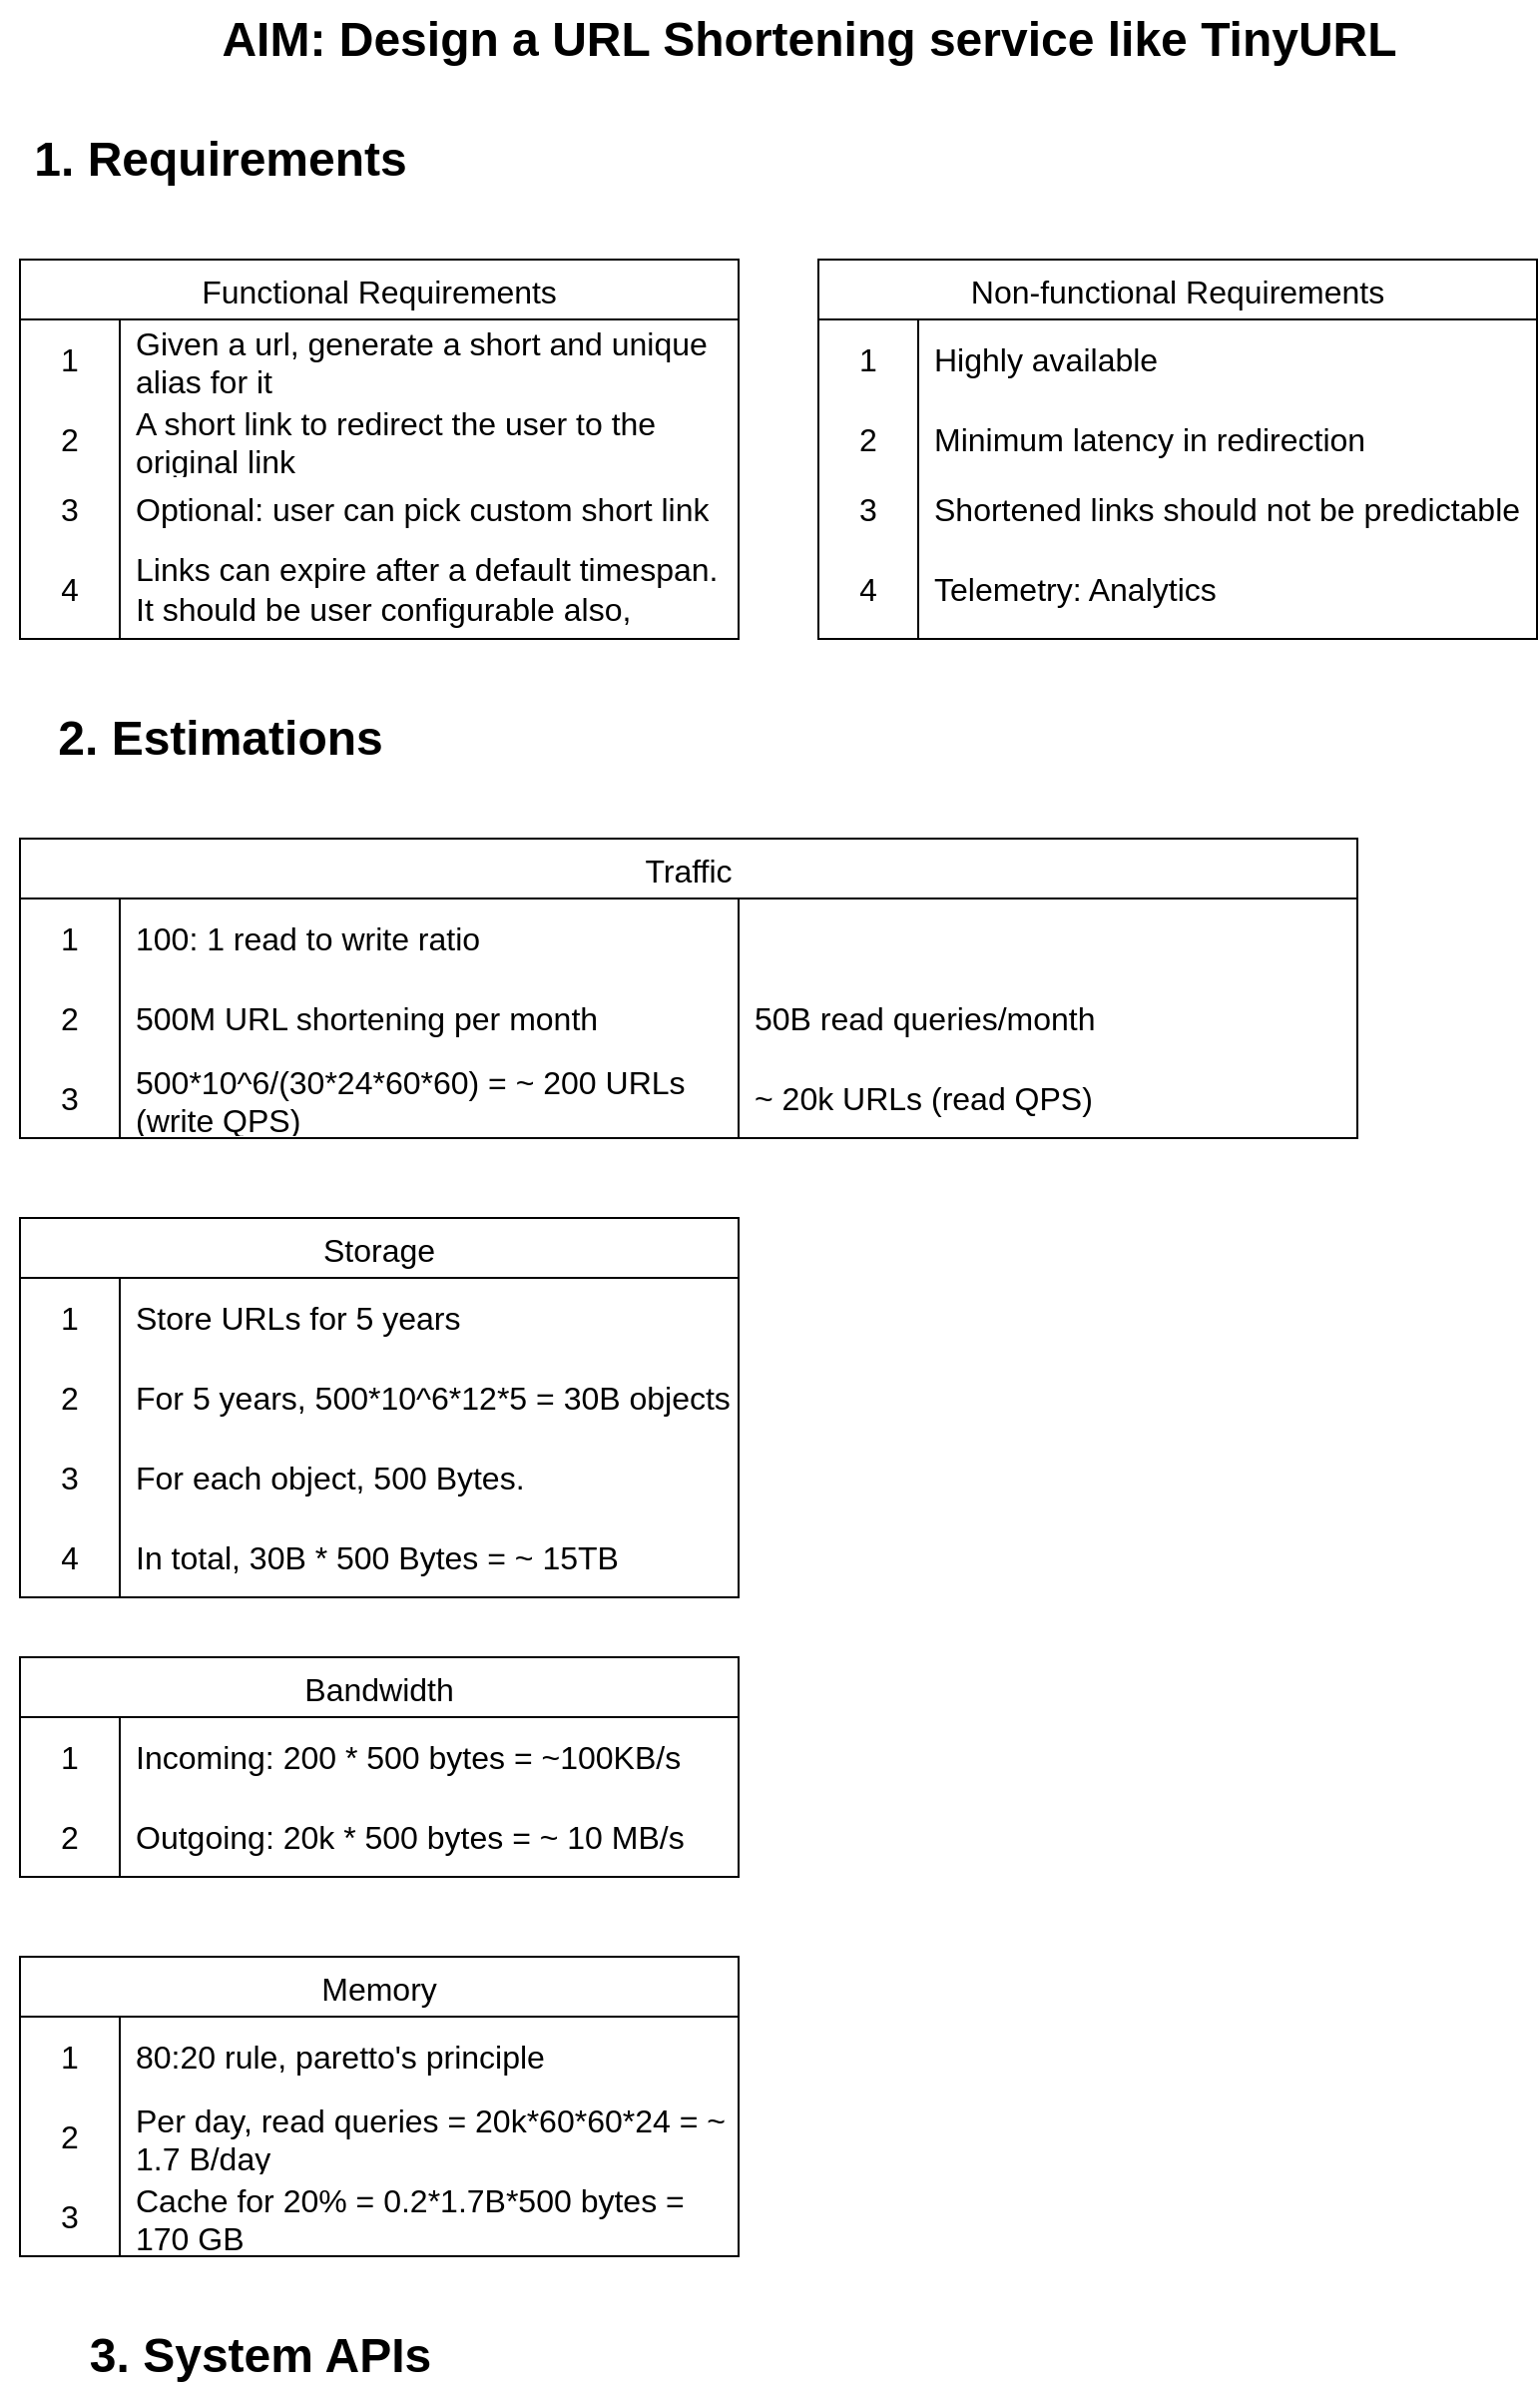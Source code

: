 <mxfile version="21.2.9" type="github">
  <diagram name="Page-1" id="gB24IeF-U_Kl7xra8Jkw">
    <mxGraphModel dx="1114" dy="610" grid="1" gridSize="10" guides="1" tooltips="1" connect="1" arrows="1" fold="1" page="1" pageScale="1" pageWidth="850" pageHeight="10000" math="0" shadow="0">
      <root>
        <mxCell id="0" />
        <mxCell id="1" parent="0" />
        <mxCell id="uQtkFiGzV1LvlnRmvnN_-2" value="AIM: Design a URL Shortening service like TinyURL" style="text;strokeColor=none;fillColor=none;html=1;fontSize=24;fontStyle=1;verticalAlign=middle;align=center;" vertex="1" parent="1">
          <mxGeometry x="375" y="30" width="100" height="40" as="geometry" />
        </mxCell>
        <mxCell id="uQtkFiGzV1LvlnRmvnN_-20" value="Functional Requirements" style="shape=table;startSize=30;container=1;collapsible=0;childLayout=tableLayout;fixedRows=1;rowLines=0;fontStyle=0;strokeColor=default;fontSize=16;" vertex="1" parent="1">
          <mxGeometry x="30" y="160" width="360" height="190" as="geometry" />
        </mxCell>
        <mxCell id="uQtkFiGzV1LvlnRmvnN_-21" value="" style="shape=tableRow;horizontal=0;startSize=0;swimlaneHead=0;swimlaneBody=0;top=0;left=0;bottom=0;right=0;collapsible=0;dropTarget=0;fillColor=none;points=[[0,0.5],[1,0.5]];portConstraint=eastwest;strokeColor=inherit;fontSize=16;" vertex="1" parent="uQtkFiGzV1LvlnRmvnN_-20">
          <mxGeometry y="30" width="360" height="40" as="geometry" />
        </mxCell>
        <mxCell id="uQtkFiGzV1LvlnRmvnN_-22" value="1" style="shape=partialRectangle;html=1;whiteSpace=wrap;connectable=0;fillColor=none;top=0;left=0;bottom=0;right=0;overflow=hidden;pointerEvents=1;strokeColor=inherit;fontSize=16;" vertex="1" parent="uQtkFiGzV1LvlnRmvnN_-21">
          <mxGeometry width="50" height="40" as="geometry">
            <mxRectangle width="50" height="40" as="alternateBounds" />
          </mxGeometry>
        </mxCell>
        <mxCell id="uQtkFiGzV1LvlnRmvnN_-23" value="Given a url, generate a short and unique alias for it" style="shape=partialRectangle;html=1;whiteSpace=wrap;connectable=0;fillColor=none;top=0;left=0;bottom=0;right=0;align=left;spacingLeft=6;overflow=hidden;strokeColor=inherit;fontSize=16;" vertex="1" parent="uQtkFiGzV1LvlnRmvnN_-21">
          <mxGeometry x="50" width="310" height="40" as="geometry">
            <mxRectangle width="310" height="40" as="alternateBounds" />
          </mxGeometry>
        </mxCell>
        <mxCell id="uQtkFiGzV1LvlnRmvnN_-24" value="" style="shape=tableRow;horizontal=0;startSize=0;swimlaneHead=0;swimlaneBody=0;top=0;left=0;bottom=0;right=0;collapsible=0;dropTarget=0;fillColor=none;points=[[0,0.5],[1,0.5]];portConstraint=eastwest;strokeColor=inherit;fontSize=16;" vertex="1" parent="uQtkFiGzV1LvlnRmvnN_-20">
          <mxGeometry y="70" width="360" height="40" as="geometry" />
        </mxCell>
        <mxCell id="uQtkFiGzV1LvlnRmvnN_-25" value="2" style="shape=partialRectangle;html=1;whiteSpace=wrap;connectable=0;fillColor=none;top=0;left=0;bottom=0;right=0;overflow=hidden;strokeColor=inherit;fontSize=16;" vertex="1" parent="uQtkFiGzV1LvlnRmvnN_-24">
          <mxGeometry width="50" height="40" as="geometry">
            <mxRectangle width="50" height="40" as="alternateBounds" />
          </mxGeometry>
        </mxCell>
        <mxCell id="uQtkFiGzV1LvlnRmvnN_-26" value="A short link to redirect the user to the original link" style="shape=partialRectangle;html=1;whiteSpace=wrap;connectable=0;fillColor=none;top=0;left=0;bottom=0;right=0;align=left;spacingLeft=6;overflow=hidden;strokeColor=inherit;fontSize=16;" vertex="1" parent="uQtkFiGzV1LvlnRmvnN_-24">
          <mxGeometry x="50" width="310" height="40" as="geometry">
            <mxRectangle width="310" height="40" as="alternateBounds" />
          </mxGeometry>
        </mxCell>
        <mxCell id="uQtkFiGzV1LvlnRmvnN_-27" value="" style="shape=tableRow;horizontal=0;startSize=0;swimlaneHead=0;swimlaneBody=0;top=0;left=0;bottom=0;right=0;collapsible=0;dropTarget=0;fillColor=none;points=[[0,0.5],[1,0.5]];portConstraint=eastwest;strokeColor=inherit;fontSize=16;" vertex="1" parent="uQtkFiGzV1LvlnRmvnN_-20">
          <mxGeometry y="110" width="360" height="30" as="geometry" />
        </mxCell>
        <mxCell id="uQtkFiGzV1LvlnRmvnN_-28" value="3" style="shape=partialRectangle;html=1;whiteSpace=wrap;connectable=0;fillColor=none;top=0;left=0;bottom=0;right=0;overflow=hidden;strokeColor=inherit;fontSize=16;" vertex="1" parent="uQtkFiGzV1LvlnRmvnN_-27">
          <mxGeometry width="50" height="30" as="geometry">
            <mxRectangle width="50" height="30" as="alternateBounds" />
          </mxGeometry>
        </mxCell>
        <mxCell id="uQtkFiGzV1LvlnRmvnN_-29" value="Optional: user can pick custom short link" style="shape=partialRectangle;html=1;whiteSpace=wrap;connectable=0;fillColor=none;top=0;left=0;bottom=0;right=0;align=left;spacingLeft=6;overflow=hidden;strokeColor=inherit;fontSize=16;" vertex="1" parent="uQtkFiGzV1LvlnRmvnN_-27">
          <mxGeometry x="50" width="310" height="30" as="geometry">
            <mxRectangle width="310" height="30" as="alternateBounds" />
          </mxGeometry>
        </mxCell>
        <mxCell id="uQtkFiGzV1LvlnRmvnN_-36" style="shape=tableRow;horizontal=0;startSize=0;swimlaneHead=0;swimlaneBody=0;top=0;left=0;bottom=0;right=0;collapsible=0;dropTarget=0;fillColor=none;points=[[0,0.5],[1,0.5]];portConstraint=eastwest;strokeColor=inherit;fontSize=16;" vertex="1" parent="uQtkFiGzV1LvlnRmvnN_-20">
          <mxGeometry y="140" width="360" height="50" as="geometry" />
        </mxCell>
        <mxCell id="uQtkFiGzV1LvlnRmvnN_-37" value="4" style="shape=partialRectangle;html=1;whiteSpace=wrap;connectable=0;fillColor=none;top=0;left=0;bottom=0;right=0;overflow=hidden;strokeColor=inherit;fontSize=16;" vertex="1" parent="uQtkFiGzV1LvlnRmvnN_-36">
          <mxGeometry width="50" height="50" as="geometry">
            <mxRectangle width="50" height="50" as="alternateBounds" />
          </mxGeometry>
        </mxCell>
        <mxCell id="uQtkFiGzV1LvlnRmvnN_-38" value="Links can expire after a default timespan. It should be user configurable also," style="shape=partialRectangle;html=1;whiteSpace=wrap;connectable=0;fillColor=none;top=0;left=0;bottom=0;right=0;align=left;spacingLeft=6;overflow=hidden;strokeColor=inherit;fontSize=16;" vertex="1" parent="uQtkFiGzV1LvlnRmvnN_-36">
          <mxGeometry x="50" width="310" height="50" as="geometry">
            <mxRectangle width="310" height="50" as="alternateBounds" />
          </mxGeometry>
        </mxCell>
        <mxCell id="uQtkFiGzV1LvlnRmvnN_-39" value="1. Requirements" style="text;strokeColor=none;fillColor=none;html=1;fontSize=24;fontStyle=1;verticalAlign=middle;align=center;" vertex="1" parent="1">
          <mxGeometry x="20" y="90" width="220" height="40" as="geometry" />
        </mxCell>
        <mxCell id="uQtkFiGzV1LvlnRmvnN_-40" value="Non-functional Requirements" style="shape=table;startSize=30;container=1;collapsible=0;childLayout=tableLayout;fixedRows=1;rowLines=0;fontStyle=0;strokeColor=default;fontSize=16;" vertex="1" parent="1">
          <mxGeometry x="430" y="160" width="360" height="190" as="geometry" />
        </mxCell>
        <mxCell id="uQtkFiGzV1LvlnRmvnN_-41" value="" style="shape=tableRow;horizontal=0;startSize=0;swimlaneHead=0;swimlaneBody=0;top=0;left=0;bottom=0;right=0;collapsible=0;dropTarget=0;fillColor=none;points=[[0,0.5],[1,0.5]];portConstraint=eastwest;strokeColor=inherit;fontSize=16;" vertex="1" parent="uQtkFiGzV1LvlnRmvnN_-40">
          <mxGeometry y="30" width="360" height="40" as="geometry" />
        </mxCell>
        <mxCell id="uQtkFiGzV1LvlnRmvnN_-42" value="1" style="shape=partialRectangle;html=1;whiteSpace=wrap;connectable=0;fillColor=none;top=0;left=0;bottom=0;right=0;overflow=hidden;pointerEvents=1;strokeColor=inherit;fontSize=16;" vertex="1" parent="uQtkFiGzV1LvlnRmvnN_-41">
          <mxGeometry width="50" height="40" as="geometry">
            <mxRectangle width="50" height="40" as="alternateBounds" />
          </mxGeometry>
        </mxCell>
        <mxCell id="uQtkFiGzV1LvlnRmvnN_-43" value="Highly available" style="shape=partialRectangle;html=1;whiteSpace=wrap;connectable=0;fillColor=none;top=0;left=0;bottom=0;right=0;align=left;spacingLeft=6;overflow=hidden;strokeColor=inherit;fontSize=16;" vertex="1" parent="uQtkFiGzV1LvlnRmvnN_-41">
          <mxGeometry x="50" width="310" height="40" as="geometry">
            <mxRectangle width="310" height="40" as="alternateBounds" />
          </mxGeometry>
        </mxCell>
        <mxCell id="uQtkFiGzV1LvlnRmvnN_-44" value="" style="shape=tableRow;horizontal=0;startSize=0;swimlaneHead=0;swimlaneBody=0;top=0;left=0;bottom=0;right=0;collapsible=0;dropTarget=0;fillColor=none;points=[[0,0.5],[1,0.5]];portConstraint=eastwest;strokeColor=inherit;fontSize=16;" vertex="1" parent="uQtkFiGzV1LvlnRmvnN_-40">
          <mxGeometry y="70" width="360" height="40" as="geometry" />
        </mxCell>
        <mxCell id="uQtkFiGzV1LvlnRmvnN_-45" value="2" style="shape=partialRectangle;html=1;whiteSpace=wrap;connectable=0;fillColor=none;top=0;left=0;bottom=0;right=0;overflow=hidden;strokeColor=inherit;fontSize=16;" vertex="1" parent="uQtkFiGzV1LvlnRmvnN_-44">
          <mxGeometry width="50" height="40" as="geometry">
            <mxRectangle width="50" height="40" as="alternateBounds" />
          </mxGeometry>
        </mxCell>
        <mxCell id="uQtkFiGzV1LvlnRmvnN_-46" value="Minimum latency in redirection" style="shape=partialRectangle;html=1;whiteSpace=wrap;connectable=0;fillColor=none;top=0;left=0;bottom=0;right=0;align=left;spacingLeft=6;overflow=hidden;strokeColor=inherit;fontSize=16;" vertex="1" parent="uQtkFiGzV1LvlnRmvnN_-44">
          <mxGeometry x="50" width="310" height="40" as="geometry">
            <mxRectangle width="310" height="40" as="alternateBounds" />
          </mxGeometry>
        </mxCell>
        <mxCell id="uQtkFiGzV1LvlnRmvnN_-47" value="" style="shape=tableRow;horizontal=0;startSize=0;swimlaneHead=0;swimlaneBody=0;top=0;left=0;bottom=0;right=0;collapsible=0;dropTarget=0;fillColor=none;points=[[0,0.5],[1,0.5]];portConstraint=eastwest;strokeColor=inherit;fontSize=16;" vertex="1" parent="uQtkFiGzV1LvlnRmvnN_-40">
          <mxGeometry y="110" width="360" height="30" as="geometry" />
        </mxCell>
        <mxCell id="uQtkFiGzV1LvlnRmvnN_-48" value="3" style="shape=partialRectangle;html=1;whiteSpace=wrap;connectable=0;fillColor=none;top=0;left=0;bottom=0;right=0;overflow=hidden;strokeColor=inherit;fontSize=16;" vertex="1" parent="uQtkFiGzV1LvlnRmvnN_-47">
          <mxGeometry width="50" height="30" as="geometry">
            <mxRectangle width="50" height="30" as="alternateBounds" />
          </mxGeometry>
        </mxCell>
        <mxCell id="uQtkFiGzV1LvlnRmvnN_-49" value="Shortened links should not be predictable" style="shape=partialRectangle;html=1;whiteSpace=wrap;connectable=0;fillColor=none;top=0;left=0;bottom=0;right=0;align=left;spacingLeft=6;overflow=hidden;strokeColor=inherit;fontSize=16;" vertex="1" parent="uQtkFiGzV1LvlnRmvnN_-47">
          <mxGeometry x="50" width="310" height="30" as="geometry">
            <mxRectangle width="310" height="30" as="alternateBounds" />
          </mxGeometry>
        </mxCell>
        <mxCell id="uQtkFiGzV1LvlnRmvnN_-50" style="shape=tableRow;horizontal=0;startSize=0;swimlaneHead=0;swimlaneBody=0;top=0;left=0;bottom=0;right=0;collapsible=0;dropTarget=0;fillColor=none;points=[[0,0.5],[1,0.5]];portConstraint=eastwest;strokeColor=inherit;fontSize=16;" vertex="1" parent="uQtkFiGzV1LvlnRmvnN_-40">
          <mxGeometry y="140" width="360" height="50" as="geometry" />
        </mxCell>
        <mxCell id="uQtkFiGzV1LvlnRmvnN_-51" value="4" style="shape=partialRectangle;html=1;whiteSpace=wrap;connectable=0;fillColor=none;top=0;left=0;bottom=0;right=0;overflow=hidden;strokeColor=inherit;fontSize=16;" vertex="1" parent="uQtkFiGzV1LvlnRmvnN_-50">
          <mxGeometry width="50" height="50" as="geometry">
            <mxRectangle width="50" height="50" as="alternateBounds" />
          </mxGeometry>
        </mxCell>
        <mxCell id="uQtkFiGzV1LvlnRmvnN_-52" value="Telemetry: Analytics" style="shape=partialRectangle;html=1;whiteSpace=wrap;connectable=0;fillColor=none;top=0;left=0;bottom=0;right=0;align=left;spacingLeft=6;overflow=hidden;strokeColor=inherit;fontSize=16;" vertex="1" parent="uQtkFiGzV1LvlnRmvnN_-50">
          <mxGeometry x="50" width="310" height="50" as="geometry">
            <mxRectangle width="310" height="50" as="alternateBounds" />
          </mxGeometry>
        </mxCell>
        <mxCell id="uQtkFiGzV1LvlnRmvnN_-53" value="2. Estimations" style="text;strokeColor=none;fillColor=none;html=1;fontSize=24;fontStyle=1;verticalAlign=middle;align=center;" vertex="1" parent="1">
          <mxGeometry x="20" y="380" width="220" height="40" as="geometry" />
        </mxCell>
        <mxCell id="uQtkFiGzV1LvlnRmvnN_-55" value="Traffic" style="shape=table;startSize=30;container=1;collapsible=0;childLayout=tableLayout;fixedRows=1;rowLines=0;fontStyle=0;strokeColor=default;fontSize=16;" vertex="1" parent="1">
          <mxGeometry x="30" y="450" width="670" height="150" as="geometry" />
        </mxCell>
        <mxCell id="uQtkFiGzV1LvlnRmvnN_-56" value="" style="shape=tableRow;horizontal=0;startSize=0;swimlaneHead=0;swimlaneBody=0;top=0;left=0;bottom=0;right=0;collapsible=0;dropTarget=0;fillColor=none;points=[[0,0.5],[1,0.5]];portConstraint=eastwest;strokeColor=inherit;fontSize=16;" vertex="1" parent="uQtkFiGzV1LvlnRmvnN_-55">
          <mxGeometry y="30" width="670" height="40" as="geometry" />
        </mxCell>
        <mxCell id="uQtkFiGzV1LvlnRmvnN_-57" value="1" style="shape=partialRectangle;html=1;whiteSpace=wrap;connectable=0;fillColor=none;top=0;left=0;bottom=0;right=0;overflow=hidden;pointerEvents=1;strokeColor=inherit;fontSize=16;" vertex="1" parent="uQtkFiGzV1LvlnRmvnN_-56">
          <mxGeometry width="50" height="40" as="geometry">
            <mxRectangle width="50" height="40" as="alternateBounds" />
          </mxGeometry>
        </mxCell>
        <mxCell id="uQtkFiGzV1LvlnRmvnN_-58" value="100: 1 read to write ratio" style="shape=partialRectangle;html=1;whiteSpace=wrap;connectable=0;fillColor=none;top=0;left=0;bottom=0;right=0;align=left;spacingLeft=6;overflow=hidden;strokeColor=inherit;fontSize=16;" vertex="1" parent="uQtkFiGzV1LvlnRmvnN_-56">
          <mxGeometry x="50" width="310" height="40" as="geometry">
            <mxRectangle width="310" height="40" as="alternateBounds" />
          </mxGeometry>
        </mxCell>
        <mxCell id="uQtkFiGzV1LvlnRmvnN_-71" style="shape=partialRectangle;html=1;whiteSpace=wrap;connectable=0;fillColor=none;top=0;left=0;bottom=0;right=0;align=left;spacingLeft=6;overflow=hidden;strokeColor=inherit;fontSize=16;" vertex="1" parent="uQtkFiGzV1LvlnRmvnN_-56">
          <mxGeometry x="360" width="310" height="40" as="geometry">
            <mxRectangle width="310" height="40" as="alternateBounds" />
          </mxGeometry>
        </mxCell>
        <mxCell id="uQtkFiGzV1LvlnRmvnN_-59" value="" style="shape=tableRow;horizontal=0;startSize=0;swimlaneHead=0;swimlaneBody=0;top=0;left=0;bottom=0;right=0;collapsible=0;dropTarget=0;fillColor=none;points=[[0,0.5],[1,0.5]];portConstraint=eastwest;strokeColor=inherit;fontSize=16;" vertex="1" parent="uQtkFiGzV1LvlnRmvnN_-55">
          <mxGeometry y="70" width="670" height="40" as="geometry" />
        </mxCell>
        <mxCell id="uQtkFiGzV1LvlnRmvnN_-60" value="2" style="shape=partialRectangle;html=1;whiteSpace=wrap;connectable=0;fillColor=none;top=0;left=0;bottom=0;right=0;overflow=hidden;strokeColor=inherit;fontSize=16;" vertex="1" parent="uQtkFiGzV1LvlnRmvnN_-59">
          <mxGeometry width="50" height="40" as="geometry">
            <mxRectangle width="50" height="40" as="alternateBounds" />
          </mxGeometry>
        </mxCell>
        <mxCell id="uQtkFiGzV1LvlnRmvnN_-61" value="500M URL shortening per month" style="shape=partialRectangle;html=1;whiteSpace=wrap;connectable=0;fillColor=none;top=0;left=0;bottom=0;right=0;align=left;spacingLeft=6;overflow=hidden;strokeColor=inherit;fontSize=16;" vertex="1" parent="uQtkFiGzV1LvlnRmvnN_-59">
          <mxGeometry x="50" width="310" height="40" as="geometry">
            <mxRectangle width="310" height="40" as="alternateBounds" />
          </mxGeometry>
        </mxCell>
        <mxCell id="uQtkFiGzV1LvlnRmvnN_-72" value="50B read queries/month" style="shape=partialRectangle;html=1;whiteSpace=wrap;connectable=0;fillColor=none;top=0;left=0;bottom=0;right=0;align=left;spacingLeft=6;overflow=hidden;strokeColor=inherit;fontSize=16;" vertex="1" parent="uQtkFiGzV1LvlnRmvnN_-59">
          <mxGeometry x="360" width="310" height="40" as="geometry">
            <mxRectangle width="310" height="40" as="alternateBounds" />
          </mxGeometry>
        </mxCell>
        <mxCell id="uQtkFiGzV1LvlnRmvnN_-62" value="" style="shape=tableRow;horizontal=0;startSize=0;swimlaneHead=0;swimlaneBody=0;top=0;left=0;bottom=0;right=0;collapsible=0;dropTarget=0;fillColor=none;points=[[0,0.5],[1,0.5]];portConstraint=eastwest;strokeColor=inherit;fontSize=16;" vertex="1" parent="uQtkFiGzV1LvlnRmvnN_-55">
          <mxGeometry y="110" width="670" height="40" as="geometry" />
        </mxCell>
        <mxCell id="uQtkFiGzV1LvlnRmvnN_-63" value="3" style="shape=partialRectangle;html=1;whiteSpace=wrap;connectable=0;fillColor=none;top=0;left=0;bottom=0;right=0;overflow=hidden;strokeColor=inherit;fontSize=16;" vertex="1" parent="uQtkFiGzV1LvlnRmvnN_-62">
          <mxGeometry width="50" height="40" as="geometry">
            <mxRectangle width="50" height="40" as="alternateBounds" />
          </mxGeometry>
        </mxCell>
        <mxCell id="uQtkFiGzV1LvlnRmvnN_-64" value="500*10^6/(30*24*60*60) = ~ 200 URLs (write QPS)&amp;nbsp;" style="shape=partialRectangle;html=1;whiteSpace=wrap;connectable=0;fillColor=none;top=0;left=0;bottom=0;right=0;align=left;spacingLeft=6;overflow=hidden;strokeColor=inherit;fontSize=16;" vertex="1" parent="uQtkFiGzV1LvlnRmvnN_-62">
          <mxGeometry x="50" width="310" height="40" as="geometry">
            <mxRectangle width="310" height="40" as="alternateBounds" />
          </mxGeometry>
        </mxCell>
        <mxCell id="uQtkFiGzV1LvlnRmvnN_-73" value="~ 20k URLs (read QPS)" style="shape=partialRectangle;html=1;whiteSpace=wrap;connectable=0;fillColor=none;top=0;left=0;bottom=0;right=0;align=left;spacingLeft=6;overflow=hidden;strokeColor=inherit;fontSize=16;" vertex="1" parent="uQtkFiGzV1LvlnRmvnN_-62">
          <mxGeometry x="360" width="310" height="40" as="geometry">
            <mxRectangle width="310" height="40" as="alternateBounds" />
          </mxGeometry>
        </mxCell>
        <mxCell id="uQtkFiGzV1LvlnRmvnN_-75" value="Storage" style="shape=table;startSize=30;container=1;collapsible=0;childLayout=tableLayout;fixedRows=1;rowLines=0;fontStyle=0;strokeColor=default;fontSize=16;" vertex="1" parent="1">
          <mxGeometry x="30" y="640" width="360" height="190" as="geometry" />
        </mxCell>
        <mxCell id="uQtkFiGzV1LvlnRmvnN_-76" value="" style="shape=tableRow;horizontal=0;startSize=0;swimlaneHead=0;swimlaneBody=0;top=0;left=0;bottom=0;right=0;collapsible=0;dropTarget=0;fillColor=none;points=[[0,0.5],[1,0.5]];portConstraint=eastwest;strokeColor=inherit;fontSize=16;" vertex="1" parent="uQtkFiGzV1LvlnRmvnN_-75">
          <mxGeometry y="30" width="360" height="40" as="geometry" />
        </mxCell>
        <mxCell id="uQtkFiGzV1LvlnRmvnN_-77" value="1" style="shape=partialRectangle;html=1;whiteSpace=wrap;connectable=0;fillColor=none;top=0;left=0;bottom=0;right=0;overflow=hidden;pointerEvents=1;strokeColor=inherit;fontSize=16;" vertex="1" parent="uQtkFiGzV1LvlnRmvnN_-76">
          <mxGeometry width="50" height="40" as="geometry">
            <mxRectangle width="50" height="40" as="alternateBounds" />
          </mxGeometry>
        </mxCell>
        <mxCell id="uQtkFiGzV1LvlnRmvnN_-78" value="Store URLs for 5 years" style="shape=partialRectangle;html=1;whiteSpace=wrap;connectable=0;fillColor=none;top=0;left=0;bottom=0;right=0;align=left;spacingLeft=6;overflow=hidden;strokeColor=inherit;fontSize=16;" vertex="1" parent="uQtkFiGzV1LvlnRmvnN_-76">
          <mxGeometry x="50" width="310" height="40" as="geometry">
            <mxRectangle width="310" height="40" as="alternateBounds" />
          </mxGeometry>
        </mxCell>
        <mxCell id="uQtkFiGzV1LvlnRmvnN_-80" value="" style="shape=tableRow;horizontal=0;startSize=0;swimlaneHead=0;swimlaneBody=0;top=0;left=0;bottom=0;right=0;collapsible=0;dropTarget=0;fillColor=none;points=[[0,0.5],[1,0.5]];portConstraint=eastwest;strokeColor=inherit;fontSize=16;" vertex="1" parent="uQtkFiGzV1LvlnRmvnN_-75">
          <mxGeometry y="70" width="360" height="40" as="geometry" />
        </mxCell>
        <mxCell id="uQtkFiGzV1LvlnRmvnN_-81" value="2" style="shape=partialRectangle;html=1;whiteSpace=wrap;connectable=0;fillColor=none;top=0;left=0;bottom=0;right=0;overflow=hidden;strokeColor=inherit;fontSize=16;" vertex="1" parent="uQtkFiGzV1LvlnRmvnN_-80">
          <mxGeometry width="50" height="40" as="geometry">
            <mxRectangle width="50" height="40" as="alternateBounds" />
          </mxGeometry>
        </mxCell>
        <mxCell id="uQtkFiGzV1LvlnRmvnN_-82" value="For 5 years, 500*10^6*12*5 = 30B objects" style="shape=partialRectangle;html=1;whiteSpace=wrap;connectable=0;fillColor=none;top=0;left=0;bottom=0;right=0;align=left;spacingLeft=6;overflow=hidden;strokeColor=inherit;fontSize=16;" vertex="1" parent="uQtkFiGzV1LvlnRmvnN_-80">
          <mxGeometry x="50" width="310" height="40" as="geometry">
            <mxRectangle width="310" height="40" as="alternateBounds" />
          </mxGeometry>
        </mxCell>
        <mxCell id="uQtkFiGzV1LvlnRmvnN_-84" value="" style="shape=tableRow;horizontal=0;startSize=0;swimlaneHead=0;swimlaneBody=0;top=0;left=0;bottom=0;right=0;collapsible=0;dropTarget=0;fillColor=none;points=[[0,0.5],[1,0.5]];portConstraint=eastwest;strokeColor=inherit;fontSize=16;" vertex="1" parent="uQtkFiGzV1LvlnRmvnN_-75">
          <mxGeometry y="110" width="360" height="40" as="geometry" />
        </mxCell>
        <mxCell id="uQtkFiGzV1LvlnRmvnN_-85" value="3" style="shape=partialRectangle;html=1;whiteSpace=wrap;connectable=0;fillColor=none;top=0;left=0;bottom=0;right=0;overflow=hidden;strokeColor=inherit;fontSize=16;" vertex="1" parent="uQtkFiGzV1LvlnRmvnN_-84">
          <mxGeometry width="50" height="40" as="geometry">
            <mxRectangle width="50" height="40" as="alternateBounds" />
          </mxGeometry>
        </mxCell>
        <mxCell id="uQtkFiGzV1LvlnRmvnN_-86" value="For each object, 500 Bytes." style="shape=partialRectangle;html=1;whiteSpace=wrap;connectable=0;fillColor=none;top=0;left=0;bottom=0;right=0;align=left;spacingLeft=6;overflow=hidden;strokeColor=inherit;fontSize=16;" vertex="1" parent="uQtkFiGzV1LvlnRmvnN_-84">
          <mxGeometry x="50" width="310" height="40" as="geometry">
            <mxRectangle width="310" height="40" as="alternateBounds" />
          </mxGeometry>
        </mxCell>
        <mxCell id="uQtkFiGzV1LvlnRmvnN_-88" style="shape=tableRow;horizontal=0;startSize=0;swimlaneHead=0;swimlaneBody=0;top=0;left=0;bottom=0;right=0;collapsible=0;dropTarget=0;fillColor=none;points=[[0,0.5],[1,0.5]];portConstraint=eastwest;strokeColor=inherit;fontSize=16;" vertex="1" parent="uQtkFiGzV1LvlnRmvnN_-75">
          <mxGeometry y="150" width="360" height="40" as="geometry" />
        </mxCell>
        <mxCell id="uQtkFiGzV1LvlnRmvnN_-89" value="4" style="shape=partialRectangle;html=1;whiteSpace=wrap;connectable=0;fillColor=none;top=0;left=0;bottom=0;right=0;overflow=hidden;strokeColor=inherit;fontSize=16;" vertex="1" parent="uQtkFiGzV1LvlnRmvnN_-88">
          <mxGeometry width="50" height="40" as="geometry">
            <mxRectangle width="50" height="40" as="alternateBounds" />
          </mxGeometry>
        </mxCell>
        <mxCell id="uQtkFiGzV1LvlnRmvnN_-90" value="In total, 30B * 500 Bytes = ~ 15TB" style="shape=partialRectangle;html=1;whiteSpace=wrap;connectable=0;fillColor=none;top=0;left=0;bottom=0;right=0;align=left;spacingLeft=6;overflow=hidden;strokeColor=inherit;fontSize=16;" vertex="1" parent="uQtkFiGzV1LvlnRmvnN_-88">
          <mxGeometry x="50" width="310" height="40" as="geometry">
            <mxRectangle width="310" height="40" as="alternateBounds" />
          </mxGeometry>
        </mxCell>
        <mxCell id="uQtkFiGzV1LvlnRmvnN_-91" value="Bandwidth" style="shape=table;startSize=30;container=1;collapsible=0;childLayout=tableLayout;fixedRows=1;rowLines=0;fontStyle=0;strokeColor=default;fontSize=16;" vertex="1" parent="1">
          <mxGeometry x="30" y="860" width="360" height="110" as="geometry" />
        </mxCell>
        <mxCell id="uQtkFiGzV1LvlnRmvnN_-92" value="" style="shape=tableRow;horizontal=0;startSize=0;swimlaneHead=0;swimlaneBody=0;top=0;left=0;bottom=0;right=0;collapsible=0;dropTarget=0;fillColor=none;points=[[0,0.5],[1,0.5]];portConstraint=eastwest;strokeColor=inherit;fontSize=16;" vertex="1" parent="uQtkFiGzV1LvlnRmvnN_-91">
          <mxGeometry y="30" width="360" height="40" as="geometry" />
        </mxCell>
        <mxCell id="uQtkFiGzV1LvlnRmvnN_-93" value="1" style="shape=partialRectangle;html=1;whiteSpace=wrap;connectable=0;fillColor=none;top=0;left=0;bottom=0;right=0;overflow=hidden;pointerEvents=1;strokeColor=inherit;fontSize=16;" vertex="1" parent="uQtkFiGzV1LvlnRmvnN_-92">
          <mxGeometry width="50" height="40" as="geometry">
            <mxRectangle width="50" height="40" as="alternateBounds" />
          </mxGeometry>
        </mxCell>
        <mxCell id="uQtkFiGzV1LvlnRmvnN_-94" value="Incoming: 200 * 500 bytes = ~100KB/s" style="shape=partialRectangle;html=1;whiteSpace=wrap;connectable=0;fillColor=none;top=0;left=0;bottom=0;right=0;align=left;spacingLeft=6;overflow=hidden;strokeColor=inherit;fontSize=16;" vertex="1" parent="uQtkFiGzV1LvlnRmvnN_-92">
          <mxGeometry x="50" width="310" height="40" as="geometry">
            <mxRectangle width="310" height="40" as="alternateBounds" />
          </mxGeometry>
        </mxCell>
        <mxCell id="uQtkFiGzV1LvlnRmvnN_-95" value="" style="shape=tableRow;horizontal=0;startSize=0;swimlaneHead=0;swimlaneBody=0;top=0;left=0;bottom=0;right=0;collapsible=0;dropTarget=0;fillColor=none;points=[[0,0.5],[1,0.5]];portConstraint=eastwest;strokeColor=inherit;fontSize=16;" vertex="1" parent="uQtkFiGzV1LvlnRmvnN_-91">
          <mxGeometry y="70" width="360" height="40" as="geometry" />
        </mxCell>
        <mxCell id="uQtkFiGzV1LvlnRmvnN_-96" value="2" style="shape=partialRectangle;html=1;whiteSpace=wrap;connectable=0;fillColor=none;top=0;left=0;bottom=0;right=0;overflow=hidden;strokeColor=inherit;fontSize=16;" vertex="1" parent="uQtkFiGzV1LvlnRmvnN_-95">
          <mxGeometry width="50" height="40" as="geometry">
            <mxRectangle width="50" height="40" as="alternateBounds" />
          </mxGeometry>
        </mxCell>
        <mxCell id="uQtkFiGzV1LvlnRmvnN_-97" value="Outgoing: 20k * 500 bytes = ~ 10 MB/s" style="shape=partialRectangle;html=1;whiteSpace=wrap;connectable=0;fillColor=none;top=0;left=0;bottom=0;right=0;align=left;spacingLeft=6;overflow=hidden;strokeColor=inherit;fontSize=16;" vertex="1" parent="uQtkFiGzV1LvlnRmvnN_-95">
          <mxGeometry x="50" width="310" height="40" as="geometry">
            <mxRectangle width="310" height="40" as="alternateBounds" />
          </mxGeometry>
        </mxCell>
        <mxCell id="uQtkFiGzV1LvlnRmvnN_-104" value="Memory" style="shape=table;startSize=30;container=1;collapsible=0;childLayout=tableLayout;fixedRows=1;rowLines=0;fontStyle=0;strokeColor=default;fontSize=16;" vertex="1" parent="1">
          <mxGeometry x="30" y="1010" width="360" height="150" as="geometry" />
        </mxCell>
        <mxCell id="uQtkFiGzV1LvlnRmvnN_-105" value="" style="shape=tableRow;horizontal=0;startSize=0;swimlaneHead=0;swimlaneBody=0;top=0;left=0;bottom=0;right=0;collapsible=0;dropTarget=0;fillColor=none;points=[[0,0.5],[1,0.5]];portConstraint=eastwest;strokeColor=inherit;fontSize=16;" vertex="1" parent="uQtkFiGzV1LvlnRmvnN_-104">
          <mxGeometry y="30" width="360" height="40" as="geometry" />
        </mxCell>
        <mxCell id="uQtkFiGzV1LvlnRmvnN_-106" value="1" style="shape=partialRectangle;html=1;whiteSpace=wrap;connectable=0;fillColor=none;top=0;left=0;bottom=0;right=0;overflow=hidden;pointerEvents=1;strokeColor=inherit;fontSize=16;" vertex="1" parent="uQtkFiGzV1LvlnRmvnN_-105">
          <mxGeometry width="50" height="40" as="geometry">
            <mxRectangle width="50" height="40" as="alternateBounds" />
          </mxGeometry>
        </mxCell>
        <mxCell id="uQtkFiGzV1LvlnRmvnN_-107" value="80:20 rule, paretto&#39;s principle" style="shape=partialRectangle;html=1;whiteSpace=wrap;connectable=0;fillColor=none;top=0;left=0;bottom=0;right=0;align=left;spacingLeft=6;overflow=hidden;strokeColor=inherit;fontSize=16;" vertex="1" parent="uQtkFiGzV1LvlnRmvnN_-105">
          <mxGeometry x="50" width="310" height="40" as="geometry">
            <mxRectangle width="310" height="40" as="alternateBounds" />
          </mxGeometry>
        </mxCell>
        <mxCell id="uQtkFiGzV1LvlnRmvnN_-108" value="" style="shape=tableRow;horizontal=0;startSize=0;swimlaneHead=0;swimlaneBody=0;top=0;left=0;bottom=0;right=0;collapsible=0;dropTarget=0;fillColor=none;points=[[0,0.5],[1,0.5]];portConstraint=eastwest;strokeColor=inherit;fontSize=16;" vertex="1" parent="uQtkFiGzV1LvlnRmvnN_-104">
          <mxGeometry y="70" width="360" height="40" as="geometry" />
        </mxCell>
        <mxCell id="uQtkFiGzV1LvlnRmvnN_-109" value="2" style="shape=partialRectangle;html=1;whiteSpace=wrap;connectable=0;fillColor=none;top=0;left=0;bottom=0;right=0;overflow=hidden;strokeColor=inherit;fontSize=16;" vertex="1" parent="uQtkFiGzV1LvlnRmvnN_-108">
          <mxGeometry width="50" height="40" as="geometry">
            <mxRectangle width="50" height="40" as="alternateBounds" />
          </mxGeometry>
        </mxCell>
        <mxCell id="uQtkFiGzV1LvlnRmvnN_-110" value="Per day, read queries = 20k*60*60*24 = ~ 1.7 B/day" style="shape=partialRectangle;html=1;whiteSpace=wrap;connectable=0;fillColor=none;top=0;left=0;bottom=0;right=0;align=left;spacingLeft=6;overflow=hidden;strokeColor=inherit;fontSize=16;" vertex="1" parent="uQtkFiGzV1LvlnRmvnN_-108">
          <mxGeometry x="50" width="310" height="40" as="geometry">
            <mxRectangle width="310" height="40" as="alternateBounds" />
          </mxGeometry>
        </mxCell>
        <mxCell id="uQtkFiGzV1LvlnRmvnN_-111" style="shape=tableRow;horizontal=0;startSize=0;swimlaneHead=0;swimlaneBody=0;top=0;left=0;bottom=0;right=0;collapsible=0;dropTarget=0;fillColor=none;points=[[0,0.5],[1,0.5]];portConstraint=eastwest;strokeColor=inherit;fontSize=16;" vertex="1" parent="uQtkFiGzV1LvlnRmvnN_-104">
          <mxGeometry y="110" width="360" height="40" as="geometry" />
        </mxCell>
        <mxCell id="uQtkFiGzV1LvlnRmvnN_-112" value="3" style="shape=partialRectangle;html=1;whiteSpace=wrap;connectable=0;fillColor=none;top=0;left=0;bottom=0;right=0;overflow=hidden;strokeColor=inherit;fontSize=16;" vertex="1" parent="uQtkFiGzV1LvlnRmvnN_-111">
          <mxGeometry width="50" height="40" as="geometry">
            <mxRectangle width="50" height="40" as="alternateBounds" />
          </mxGeometry>
        </mxCell>
        <mxCell id="uQtkFiGzV1LvlnRmvnN_-113" value="Cache for 20% = 0.2*1.7B*500 bytes = 170 GB" style="shape=partialRectangle;html=1;whiteSpace=wrap;connectable=0;fillColor=none;top=0;left=0;bottom=0;right=0;align=left;spacingLeft=6;overflow=hidden;strokeColor=inherit;fontSize=16;" vertex="1" parent="uQtkFiGzV1LvlnRmvnN_-111">
          <mxGeometry x="50" width="310" height="40" as="geometry">
            <mxRectangle width="310" height="40" as="alternateBounds" />
          </mxGeometry>
        </mxCell>
        <mxCell id="uQtkFiGzV1LvlnRmvnN_-114" value="3. System APIs" style="text;strokeColor=none;fillColor=none;html=1;fontSize=24;fontStyle=1;verticalAlign=middle;align=center;" vertex="1" parent="1">
          <mxGeometry x="40" y="1190" width="220" height="40" as="geometry" />
        </mxCell>
      </root>
    </mxGraphModel>
  </diagram>
</mxfile>
